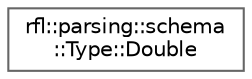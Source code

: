 digraph "类继承关系图"
{
 // LATEX_PDF_SIZE
  bgcolor="transparent";
  edge [fontname=Helvetica,fontsize=10,labelfontname=Helvetica,labelfontsize=10];
  node [fontname=Helvetica,fontsize=10,shape=box,height=0.2,width=0.4];
  rankdir="LR";
  Node0 [id="Node000000",label="rfl::parsing::schema\l::Type::Double",height=0.2,width=0.4,color="grey40", fillcolor="white", style="filled",URL="$structrfl_1_1parsing_1_1schema_1_1_type_1_1_double.html",tooltip=" "];
}

